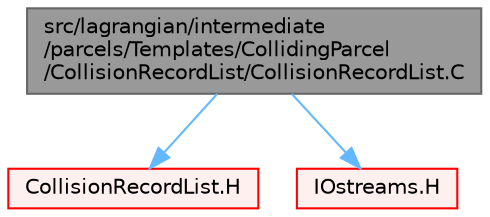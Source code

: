 digraph "src/lagrangian/intermediate/parcels/Templates/CollidingParcel/CollisionRecordList/CollisionRecordList.C"
{
 // LATEX_PDF_SIZE
  bgcolor="transparent";
  edge [fontname=Helvetica,fontsize=10,labelfontname=Helvetica,labelfontsize=10];
  node [fontname=Helvetica,fontsize=10,shape=box,height=0.2,width=0.4];
  Node1 [id="Node000001",label="src/lagrangian/intermediate\l/parcels/Templates/CollidingParcel\l/CollisionRecordList/CollisionRecordList.C",height=0.2,width=0.4,color="gray40", fillcolor="grey60", style="filled", fontcolor="black",tooltip=" "];
  Node1 -> Node2 [id="edge1_Node000001_Node000002",color="steelblue1",style="solid",tooltip=" "];
  Node2 [id="Node000002",label="CollisionRecordList.H",height=0.2,width=0.4,color="red", fillcolor="#FFF0F0", style="filled",URL="$CollisionRecordList_8H.html",tooltip=" "];
  Node1 -> Node109 [id="edge2_Node000001_Node000109",color="steelblue1",style="solid",tooltip=" "];
  Node109 [id="Node000109",label="IOstreams.H",height=0.2,width=0.4,color="red", fillcolor="#FFF0F0", style="filled",URL="$IOstreams_8H.html",tooltip="Useful combination of include files which define Sin, Sout and Serr and the use of IO streams general..."];
}
